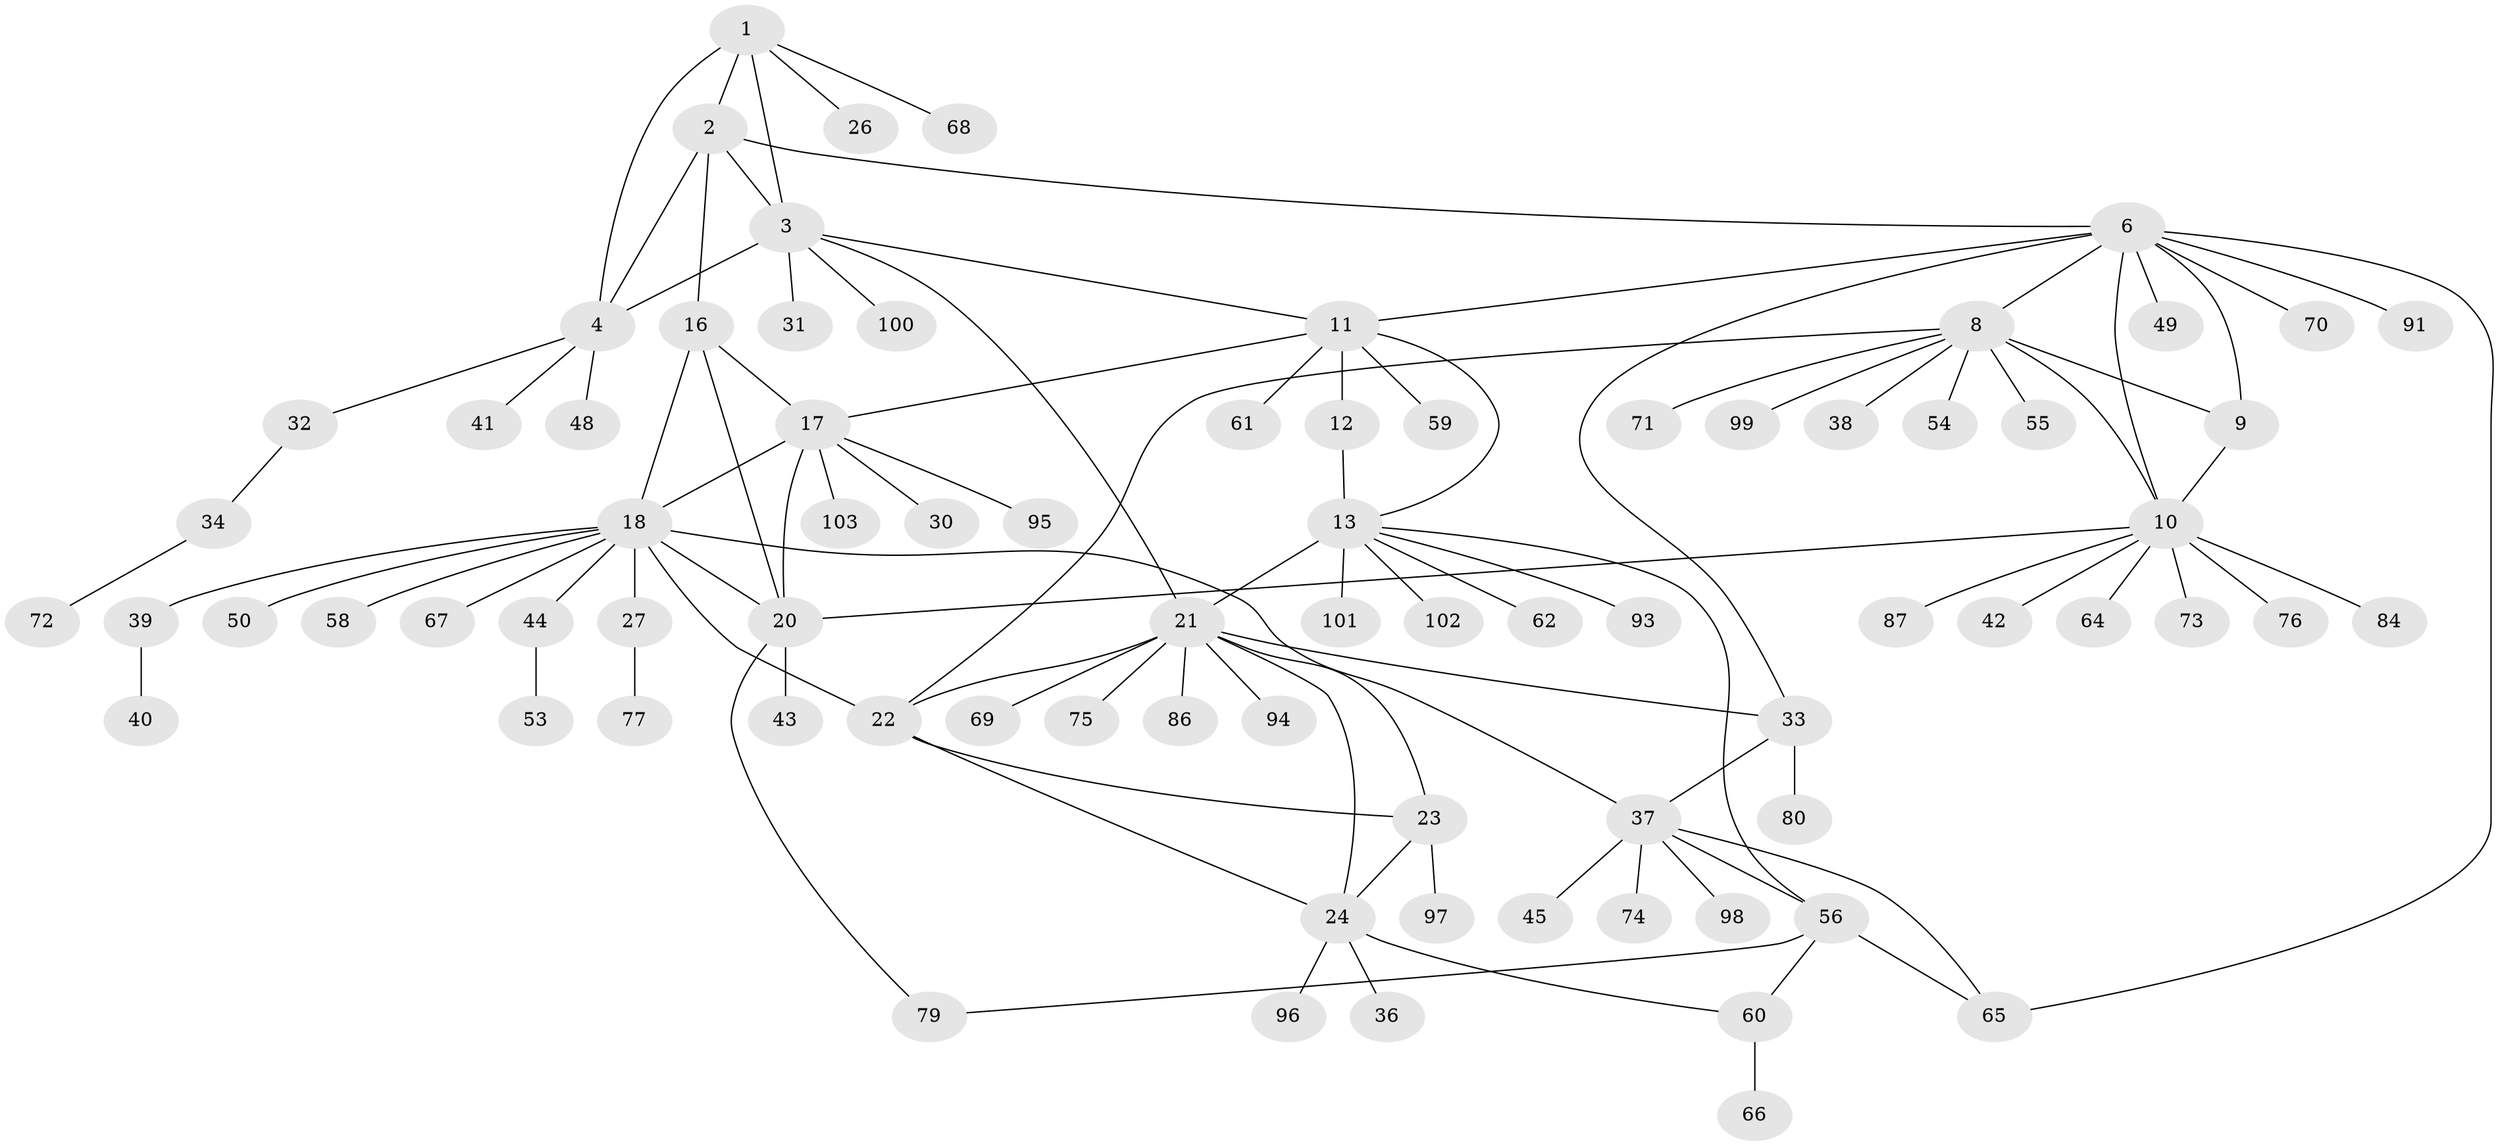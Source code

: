 // Generated by graph-tools (version 1.1) at 2025/52/02/27/25 19:52:15]
// undirected, 79 vertices, 104 edges
graph export_dot {
graph [start="1"]
  node [color=gray90,style=filled];
  1 [super="+5"];
  2;
  3 [super="+105"];
  4 [super="+82"];
  6 [super="+7"];
  8 [super="+85"];
  9;
  10 [super="+57"];
  11 [super="+51"];
  12 [super="+14"];
  13 [super="+15"];
  16 [super="+47"];
  17 [super="+52"];
  18 [super="+19"];
  20 [super="+29"];
  21 [super="+25"];
  22;
  23 [super="+28"];
  24 [super="+63"];
  26;
  27;
  30;
  31;
  32 [super="+81"];
  33 [super="+35"];
  34 [super="+46"];
  36;
  37 [super="+92"];
  38;
  39;
  40;
  41 [super="+90"];
  42;
  43;
  44;
  45;
  48;
  49;
  50;
  53;
  54;
  55;
  56 [super="+89"];
  58;
  59 [super="+104"];
  60 [super="+106"];
  61 [super="+83"];
  62 [super="+88"];
  64;
  65 [super="+78"];
  66;
  67;
  68;
  69;
  70;
  71;
  72;
  73;
  74;
  75;
  76;
  77;
  79;
  80;
  84;
  86;
  87;
  91;
  93;
  94;
  95;
  96;
  97;
  98;
  99;
  100;
  101;
  102;
  103;
  1 -- 2 [weight=2];
  1 -- 3 [weight=2];
  1 -- 4 [weight=2];
  1 -- 68;
  1 -- 26;
  2 -- 3;
  2 -- 4;
  2 -- 16;
  2 -- 6;
  3 -- 4;
  3 -- 11;
  3 -- 21;
  3 -- 31;
  3 -- 100;
  4 -- 32;
  4 -- 41;
  4 -- 48;
  6 -- 8 [weight=2];
  6 -- 9 [weight=2];
  6 -- 10 [weight=2];
  6 -- 49;
  6 -- 91;
  6 -- 65 [weight=2];
  6 -- 70;
  6 -- 11;
  6 -- 33;
  8 -- 9;
  8 -- 10;
  8 -- 22;
  8 -- 38;
  8 -- 54;
  8 -- 55;
  8 -- 71;
  8 -- 99;
  9 -- 10;
  10 -- 20;
  10 -- 42;
  10 -- 73;
  10 -- 76;
  10 -- 84;
  10 -- 87;
  10 -- 64;
  11 -- 12 [weight=2];
  11 -- 13 [weight=2];
  11 -- 17;
  11 -- 59;
  11 -- 61;
  12 -- 13 [weight=4];
  13 -- 102;
  13 -- 101;
  13 -- 56;
  13 -- 93;
  13 -- 62;
  13 -- 21;
  16 -- 17;
  16 -- 18 [weight=2];
  16 -- 20;
  17 -- 18 [weight=2];
  17 -- 20;
  17 -- 30;
  17 -- 103;
  17 -- 95;
  18 -- 20 [weight=2];
  18 -- 39;
  18 -- 67;
  18 -- 37;
  18 -- 44;
  18 -- 50;
  18 -- 22;
  18 -- 58;
  18 -- 27;
  20 -- 43;
  20 -- 79;
  21 -- 22 [weight=2];
  21 -- 23 [weight=2];
  21 -- 24 [weight=2];
  21 -- 69;
  21 -- 86;
  21 -- 94;
  21 -- 33;
  21 -- 75;
  22 -- 23;
  22 -- 24;
  23 -- 24;
  23 -- 97;
  24 -- 36;
  24 -- 60;
  24 -- 96;
  27 -- 77;
  32 -- 34;
  33 -- 37;
  33 -- 80;
  34 -- 72;
  37 -- 45;
  37 -- 56;
  37 -- 65;
  37 -- 74;
  37 -- 98;
  39 -- 40;
  44 -- 53;
  56 -- 79;
  56 -- 60;
  56 -- 65;
  60 -- 66;
}
